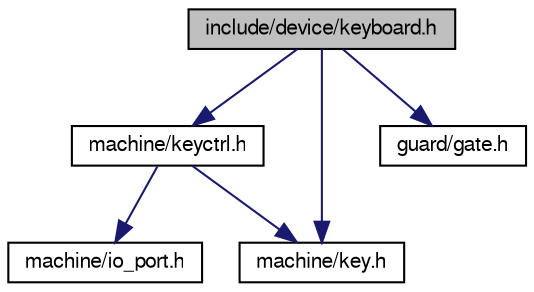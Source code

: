 digraph "include/device/keyboard.h"
{
  bgcolor="transparent";
  edge [fontname="FreeSans",fontsize="10",labelfontname="FreeSans",labelfontsize="10"];
  node [fontname="FreeSans",fontsize="10",shape=record];
  Node1 [label="include/device/keyboard.h",height=0.2,width=0.4,color="black", fillcolor="grey75", style="filled" fontcolor="black"];
  Node1 -> Node2 [color="midnightblue",fontsize="10",style="solid",fontname="FreeSans"];
  Node2 [label="machine/keyctrl.h",height=0.2,width=0.4,color="black",URL="$keyctrl_8h.html"];
  Node2 -> Node3 [color="midnightblue",fontsize="10",style="solid",fontname="FreeSans"];
  Node3 [label="machine/io_port.h",height=0.2,width=0.4,color="black",URL="$io__port_8h.html"];
  Node2 -> Node4 [color="midnightblue",fontsize="10",style="solid",fontname="FreeSans"];
  Node4 [label="machine/key.h",height=0.2,width=0.4,color="black",URL="$key_8h.html"];
  Node1 -> Node5 [color="midnightblue",fontsize="10",style="solid",fontname="FreeSans"];
  Node5 [label="guard/gate.h",height=0.2,width=0.4,color="black",URL="$gate_8h.html"];
  Node1 -> Node4 [color="midnightblue",fontsize="10",style="solid",fontname="FreeSans"];
}
